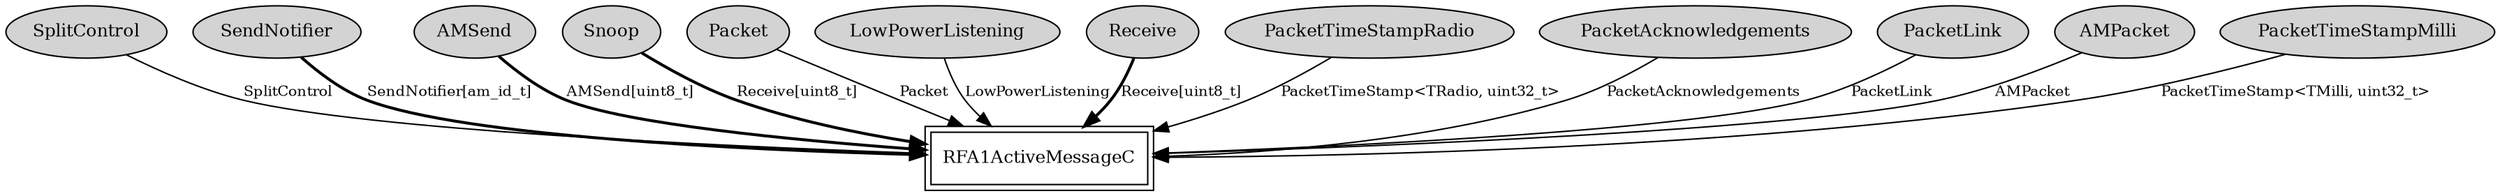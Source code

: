 digraph "tos.platforms.ucmini.ActiveMessageC" {
  n0x40422bb0 [shape=ellipse, style=filled, label="SplitControl", fontsize=12];
  "RFA1ActiveMessageC" [fontsize=12, shape=box,peripheries=2, URL="../chtml/tos.chips.atm128rfa1.radio.RFA1ActiveMessageC.html"];
  n0x40807d20 [shape=ellipse, style=filled, label="SendNotifier", fontsize=12];
  "RFA1ActiveMessageC" [fontsize=12, shape=box,peripheries=2, URL="../chtml/tos.chips.atm128rfa1.radio.RFA1ActiveMessageC.html"];
  n0x4080b550 [shape=ellipse, style=filled, label="AMSend", fontsize=12];
  "RFA1ActiveMessageC" [fontsize=12, shape=box,peripheries=2, URL="../chtml/tos.chips.atm128rfa1.radio.RFA1ActiveMessageC.html"];
  n0x4080a5c8 [shape=ellipse, style=filled, label="Snoop", fontsize=12];
  "RFA1ActiveMessageC" [fontsize=12, shape=box,peripheries=2, URL="../chtml/tos.chips.atm128rfa1.radio.RFA1ActiveMessageC.html"];
  n0x408080a0 [shape=ellipse, style=filled, label="Packet", fontsize=12];
  "RFA1ActiveMessageC" [fontsize=12, shape=box,peripheries=2, URL="../chtml/tos.chips.atm128rfa1.radio.RFA1ActiveMessageC.html"];
  n0x4081a130 [shape=ellipse, style=filled, label="LowPowerListening", fontsize=12];
  "RFA1ActiveMessageC" [fontsize=12, shape=box,peripheries=2, URL="../chtml/tos.chips.atm128rfa1.radio.RFA1ActiveMessageC.html"];
  n0x4080bf10 [shape=ellipse, style=filled, label="Receive", fontsize=12];
  "RFA1ActiveMessageC" [fontsize=12, shape=box,peripheries=2, URL="../chtml/tos.chips.atm128rfa1.radio.RFA1ActiveMessageC.html"];
  n0x408137c0 [shape=ellipse, style=filled, label="PacketTimeStampRadio", fontsize=12];
  "RFA1ActiveMessageC" [fontsize=12, shape=box,peripheries=2, URL="../chtml/tos.chips.atm128rfa1.radio.RFA1ActiveMessageC.html"];
  n0x408064d0 [shape=ellipse, style=filled, label="PacketAcknowledgements", fontsize=12];
  "RFA1ActiveMessageC" [fontsize=12, shape=box,peripheries=2, URL="../chtml/tos.chips.atm128rfa1.radio.RFA1ActiveMessageC.html"];
  n0x40816a40 [shape=ellipse, style=filled, label="PacketLink", fontsize=12];
  "RFA1ActiveMessageC" [fontsize=12, shape=box,peripheries=2, URL="../chtml/tos.chips.atm128rfa1.radio.RFA1ActiveMessageC.html"];
  n0x40808790 [shape=ellipse, style=filled, label="AMPacket", fontsize=12];
  "RFA1ActiveMessageC" [fontsize=12, shape=box,peripheries=2, URL="../chtml/tos.chips.atm128rfa1.radio.RFA1ActiveMessageC.html"];
  n0x408111a0 [shape=ellipse, style=filled, label="PacketTimeStampMilli", fontsize=12];
  "RFA1ActiveMessageC" [fontsize=12, shape=box,peripheries=2, URL="../chtml/tos.chips.atm128rfa1.radio.RFA1ActiveMessageC.html"];
  "n0x40422bb0" -> "RFA1ActiveMessageC" [label="SplitControl", URL="../ihtml/tos.interfaces.SplitControl.html", fontsize=10];
  "n0x40807d20" -> "RFA1ActiveMessageC" [label="SendNotifier[am_id_t]", style=bold, URL="../ihtml/tos.interfaces.SendNotifier.html", fontsize=10];
  "n0x4080b550" -> "RFA1ActiveMessageC" [label="AMSend[uint8_t]", style=bold, URL="../ihtml/tos.interfaces.AMSend.html", fontsize=10];
  "n0x4080a5c8" -> "RFA1ActiveMessageC" [label="Receive[uint8_t]", style=bold, URL="../ihtml/tos.interfaces.Receive.html", fontsize=10];
  "n0x408080a0" -> "RFA1ActiveMessageC" [label="Packet", URL="../ihtml/tos.interfaces.Packet.html", fontsize=10];
  "n0x4081a130" -> "RFA1ActiveMessageC" [label="LowPowerListening", URL="../ihtml/tos.interfaces.LowPowerListening.html", fontsize=10];
  "n0x4080bf10" -> "RFA1ActiveMessageC" [label="Receive[uint8_t]", style=bold, URL="../ihtml/tos.interfaces.Receive.html", fontsize=10];
  "n0x408137c0" -> "RFA1ActiveMessageC" [label="PacketTimeStamp<TRadio, uint32_t>", URL="../ihtml/tos.interfaces.PacketTimeStamp.html", fontsize=10];
  "n0x408064d0" -> "RFA1ActiveMessageC" [label="PacketAcknowledgements", URL="../ihtml/tos.interfaces.PacketAcknowledgements.html", fontsize=10];
  "n0x40816a40" -> "RFA1ActiveMessageC" [label="PacketLink", URL="../ihtml/tos.interfaces.PacketLink.html", fontsize=10];
  "n0x40808790" -> "RFA1ActiveMessageC" [label="AMPacket", URL="../ihtml/tos.interfaces.AMPacket.html", fontsize=10];
  "n0x408111a0" -> "RFA1ActiveMessageC" [label="PacketTimeStamp<TMilli, uint32_t>", URL="../ihtml/tos.interfaces.PacketTimeStamp.html", fontsize=10];
}
